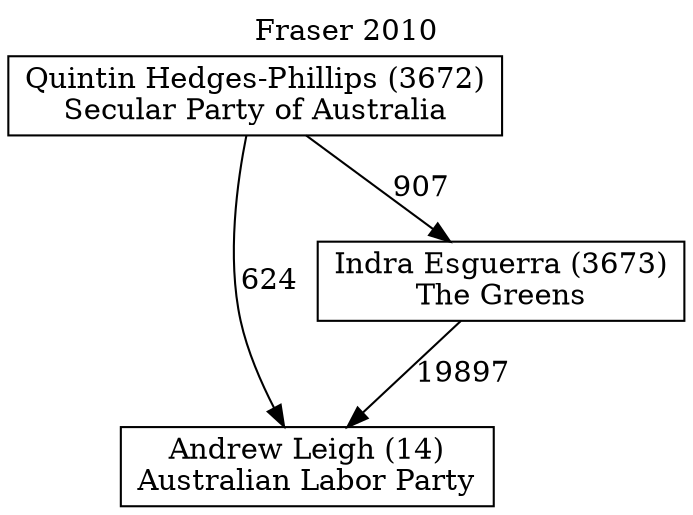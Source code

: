 // House preference flow
digraph "Andrew Leigh (14)_Fraser_2010" {
	graph [label="Fraser 2010" labelloc=t mclimit=10]
	node [shape=box]
	"Andrew Leigh (14)" [label="Andrew Leigh (14)
Australian Labor Party"]
	"Indra Esguerra (3673)" [label="Indra Esguerra (3673)
The Greens"]
	"Quintin Hedges-Phillips (3672)" [label="Quintin Hedges-Phillips (3672)
Secular Party of Australia"]
	"Indra Esguerra (3673)" -> "Andrew Leigh (14)" [label=19897]
	"Quintin Hedges-Phillips (3672)" -> "Indra Esguerra (3673)" [label=907]
	"Quintin Hedges-Phillips (3672)" -> "Andrew Leigh (14)" [label=624]
}
